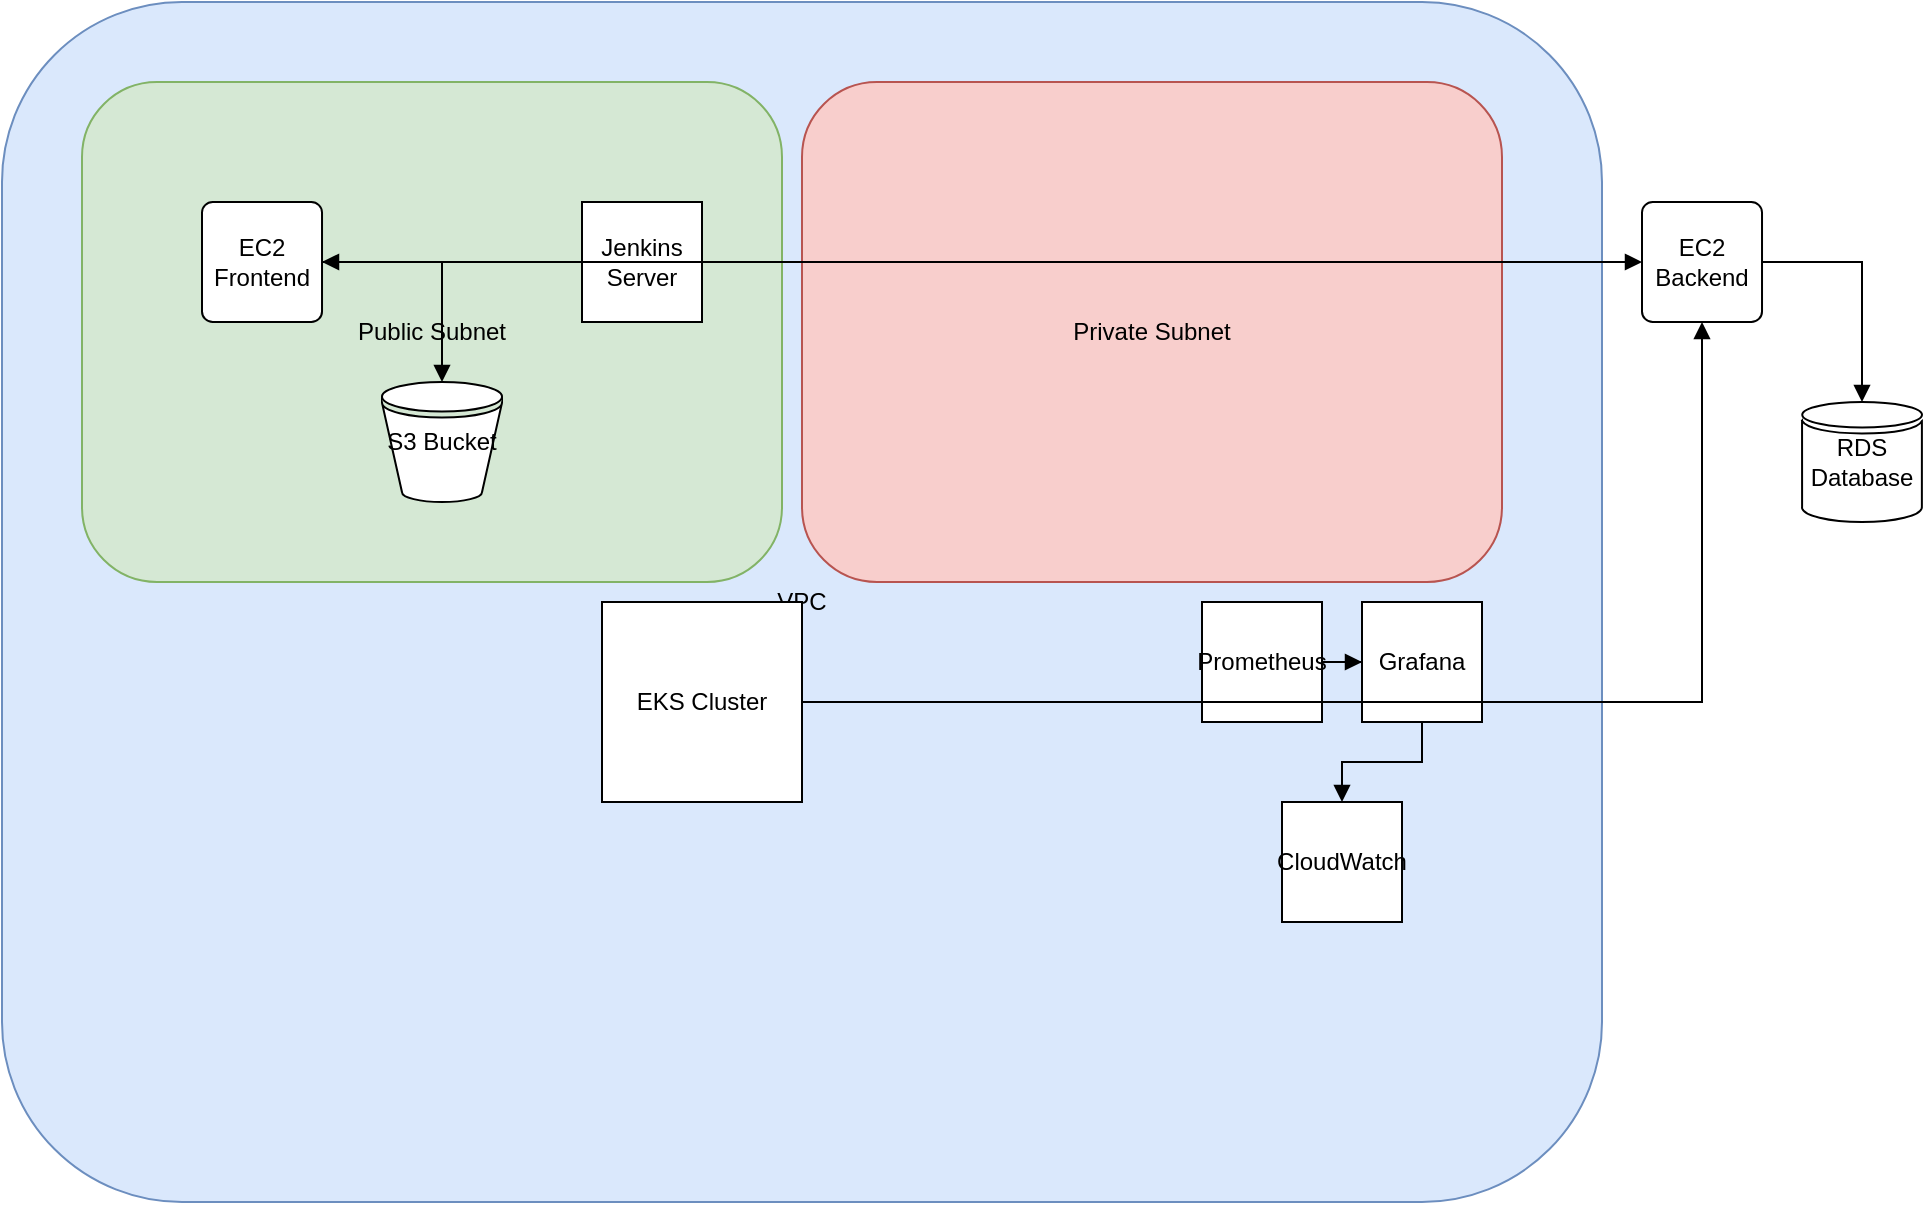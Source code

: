 <mxfile>
  <diagram id="cloudnorth-architecture" name="CloudNorth E-commerce Architecture">
    <mxGraphModel dx="827" dy="570" grid="1" gridSize="10" guides="1" tooltips="1" connect="1" arrows="1" fold="1" page="1" pageScale="1" pageWidth="827" pageHeight="1169">
      <root>
        <mxCell id="0"/>
        <mxCell id="1" parent="0"/>

        <!-- VPC -->
        <mxCell id="vpc" value="VPC" style="rounded=1;whiteSpace=wrap;html=1;fillColor=#dae8fc;strokeColor=#6c8ebf;" vertex="1" parent="1">
          <mxGeometry x="20" y="20" width="800" height="600" as="geometry"/>
        </mxCell>

        <!-- Public Subnet -->
        <mxCell id="publicSubnet" value="Public Subnet" style="rounded=1;whiteSpace=wrap;html=1;fillColor=#d5e8d4;strokeColor=#82b366;" vertex="1" parent="vpc">
          <mxGeometry x="40" y="40" width="350" height="250" as="geometry"/>
        </mxCell>

        <!-- Private Subnet -->
        <mxCell id="privateSubnet" value="Private Subnet" style="rounded=1;whiteSpace=wrap;html=1;fillColor=#f8cecc;strokeColor=#b85450;" vertex="1" parent="vpc">
          <mxGeometry x="400" y="40" width="350" height="250" as="geometry"/>
        </mxCell>

        <!-- EC2 Frontend -->
        <mxCell id="ec2Frontend" value="EC2 Frontend" style="shape=mxgraph.aws.compute.ec2_instance;whiteSpace=wrap;html=1;" vertex="1" parent="publicSubnet">
          <mxGeometry x="60" y="60" width="60" height="60" as="geometry"/>
        </mxCell>

        <!-- EC2 Backend -->
        <mxCell id="ec2Backend" value="EC2 Backend" style="shape=mxgraph.aws.compute.ec2_instance;whiteSpace=wrap;html=1;" vertex="1" parent="privateSubnet">
          <mxGeometry x="420" y="60" width="60" height="60" as="geometry"/>
        </mxCell>

        <!-- RDS Database -->
        <mxCell id="rds" value="RDS Database" style="shape=mxgraph.aws.database.rds;whiteSpace=wrap;html=1;" vertex="1" parent="privateSubnet">
          <mxGeometry x="500" y="160" width="60" height="60" as="geometry"/>
        </mxCell>

        <!-- S3 Bucket -->
        <mxCell id="s3" value="S3 Bucket" style="shape=mxgraph.aws.storage.s3;whiteSpace=wrap;html=1;" vertex="1" parent="publicSubnet">
          <mxGeometry x="150" y="150" width="60" height="60" as="geometry"/>
        </mxCell>

        <!-- EKS Cluster -->
        <mxCell id="eks" value="EKS Cluster" style="shape=mxgraph.aws.containers.eks;whiteSpace=wrap;html=1;" vertex="1" parent="vpc">
          <mxGeometry x="300" y="300" width="100" height="100" as="geometry"/>
        </mxCell>

        <!-- Jenkins Server -->
        <mxCell id="jenkins" value="Jenkins Server" style="shape=mxgraph.cisco.servers;whiteSpace=wrap;html=1;" vertex="1" parent="publicSubnet">
          <mxGeometry x="250" y="60" width="60" height="60" as="geometry"/>
        </mxCell>

        <!-- Prometheus -->
        <mxCell id="prometheus" value="Prometheus" style="shape=mxgraph.c4.monitoring;whiteSpace=wrap;html=1;" vertex="1" parent="vpc">
          <mxGeometry x="600" y="300" width="60" height="60" as="geometry"/>
        </mxCell>

        <!-- Grafana -->
        <mxCell id="grafana" value="Grafana" style="shape=mxgraph.c4.monitoring;whiteSpace=wrap;html=1;" vertex="1" parent="vpc">
          <mxGeometry x="680" y="300" width="60" height="60" as="geometry"/>
        </mxCell>

        <!-- CloudWatch -->
        <mxCell id="cloudwatch" value="CloudWatch" style="shape=mxgraph.aws.management.cloudwatch;whiteSpace=wrap;html=1;" vertex="1" parent="vpc">
          <mxGeometry x="640" y="400" width="60" height="60" as="geometry"/>
        </mxCell>

        <!-- Connections -->
        <mxCell id="frontendToBackend" style="edgeStyle=orthogonalEdgeStyle;rounded=0;orthogonalLoop=1;jettySize=auto;html=1;endArrow=block;endFill=1;" edge="1" parent="1" source="ec2Frontend" target="ec2Backend">
          <mxGeometry relative="1" as="geometry"/>
        </mxCell>

        <mxCell id="backendToRDS" style="edgeStyle=orthogonalEdgeStyle;rounded=0;orthogonalLoop=1;jettySize=auto;html=1;endArrow=block;endFill=1;" edge="1" parent="1" source="ec2Backend" target="rds">
          <mxGeometry relative="1" as="geometry"/>
        </mxCell>

        <mxCell id="frontendToS3" style="edgeStyle=orthogonalEdgeStyle;rounded=0;orthogonalLoop=1;jettySize=auto;html=1;endArrow=block;endFill=1;" edge="1" parent="1" source="ec2Frontend" target="s3">
          <mxGeometry relative="1" as="geometry"/>
        </mxCell>

        <mxCell id="eksToBackend" style="edgeStyle=orthogonalEdgeStyle;rounded=0;orthogonalLoop=1;jettySize=auto;html=1;endArrow=block;endFill=1;" edge="1" parent="1" source="eks" target="ec2Backend">
          <mxGeometry relative="1" as="geometry"/>
        </mxCell>

        <mxCell id="jenkinsToFrontend" style="edgeStyle=orthogonalEdgeStyle;rounded=0;orthogonalLoop=1;jettySize=auto;html=1;endArrow=block;endFill=1;" edge="1" parent="1" source="jenkins" target="ec2Frontend">
          <mxGeometry relative="1" as="geometry"/>
        </mxCell>

        <mxCell id="monitoringToAll" style="edgeStyle=orthogonalEdgeStyle;rounded=0;orthogonalLoop=1;jettySize=auto;html=1;endArrow=block;endFill=1;" edge="1" parent="1" source="prometheus" target="grafana">
          <mxGeometry relative="1" as="geometry"/>
        </mxCell>

        <mxCell id="grafanaToCloudwatch" style="edgeStyle=orthogonalEdgeStyle;rounded=0;orthogonalLoop=1;jettySize=auto;html=1;endArrow=block;endFill=1;" edge="1" parent="1" source="grafana" target="cloudwatch">
          <mxGeometry relative="1" as="geometry"/>
        </mxCell>

      </root>
    </mxGraphModel>
  </diagram>
</mxfile>